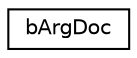 digraph G
{
  edge [fontname="Helvetica",fontsize="10",labelfontname="Helvetica",labelfontsize="10"];
  node [fontname="Helvetica",fontsize="10",shape=record];
  rankdir=LR;
  Node1 [label="bArgDoc",height=0.2,width=0.4,color="black", fillcolor="white", style="filled",URL="$da/db8/structbArgDoc.html"];
}
